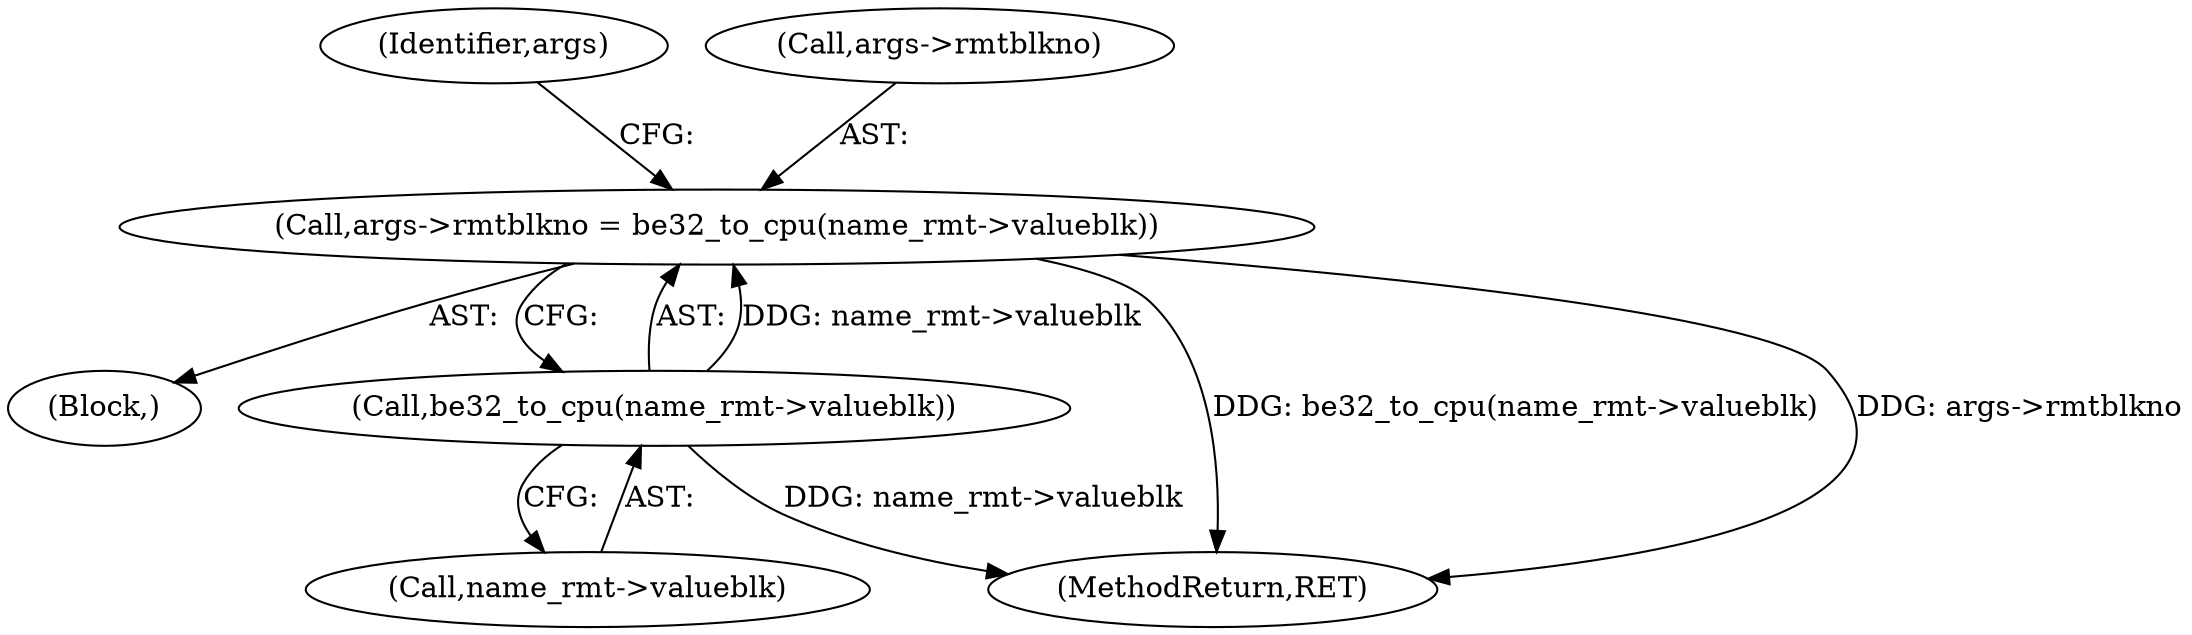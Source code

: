 digraph "0_linux_8275cdd0e7ac550dcce2b3ef6d2fb3b808c1ae59_6@pointer" {
"1000424" [label="(Call,args->rmtblkno = be32_to_cpu(name_rmt->valueblk))"];
"1000428" [label="(Call,be32_to_cpu(name_rmt->valueblk))"];
"1000428" [label="(Call,be32_to_cpu(name_rmt->valueblk))"];
"1000372" [label="(Block,)"];
"1000429" [label="(Call,name_rmt->valueblk)"];
"1000456" [label="(MethodReturn,RET)"];
"1000434" [label="(Identifier,args)"];
"1000424" [label="(Call,args->rmtblkno = be32_to_cpu(name_rmt->valueblk))"];
"1000425" [label="(Call,args->rmtblkno)"];
"1000424" -> "1000372"  [label="AST: "];
"1000424" -> "1000428"  [label="CFG: "];
"1000425" -> "1000424"  [label="AST: "];
"1000428" -> "1000424"  [label="AST: "];
"1000434" -> "1000424"  [label="CFG: "];
"1000424" -> "1000456"  [label="DDG: be32_to_cpu(name_rmt->valueblk)"];
"1000424" -> "1000456"  [label="DDG: args->rmtblkno"];
"1000428" -> "1000424"  [label="DDG: name_rmt->valueblk"];
"1000428" -> "1000429"  [label="CFG: "];
"1000429" -> "1000428"  [label="AST: "];
"1000428" -> "1000456"  [label="DDG: name_rmt->valueblk"];
}
